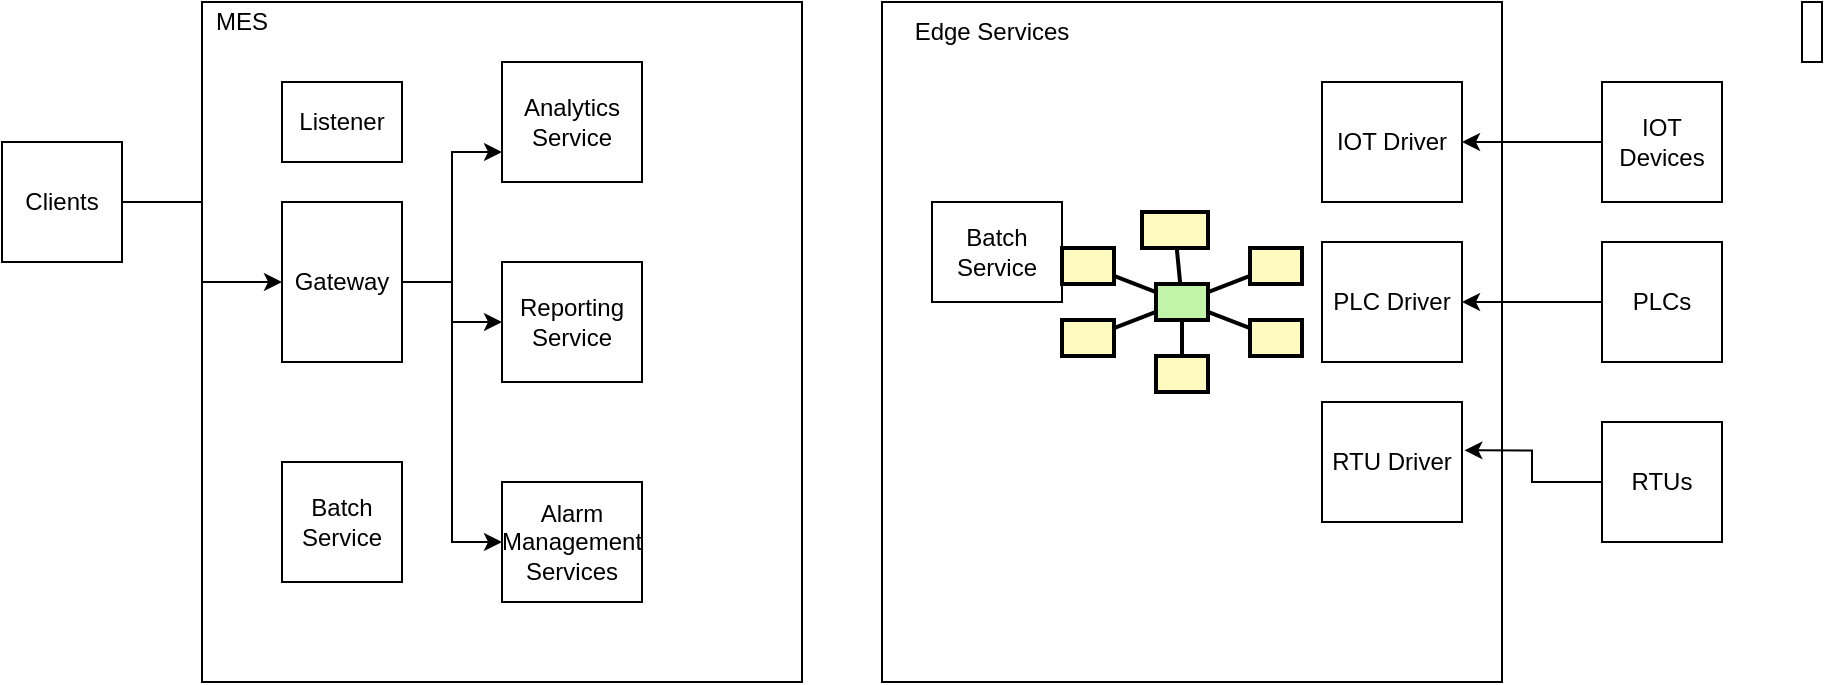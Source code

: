 <mxfile version="14.9.2" type="device"><diagram id="tQWz5VlLPyuOTcMH7sjH" name="Page-1"><mxGraphModel dx="1662" dy="794" grid="1" gridSize="10" guides="1" tooltips="1" connect="1" arrows="1" fold="1" page="1" pageScale="1" pageWidth="1100" pageHeight="850" math="0" shadow="0"><root><mxCell id="0"/><mxCell id="1" parent="0"/><mxCell id="XmRTtqJpGCJioV3pQyhC-1" value="" style="rounded=0;whiteSpace=wrap;html=1;" parent="1" vertex="1"><mxGeometry x="140" y="90" width="300" height="340" as="geometry"/></mxCell><mxCell id="XmRTtqJpGCJioV3pQyhC-19" style="edgeStyle=orthogonalEdgeStyle;rounded=0;orthogonalLoop=1;jettySize=auto;html=1;entryX=0;entryY=0.75;entryDx=0;entryDy=0;" parent="1" source="XmRTtqJpGCJioV3pQyhC-2" target="XmRTtqJpGCJioV3pQyhC-6" edge="1"><mxGeometry relative="1" as="geometry"/></mxCell><mxCell id="XmRTtqJpGCJioV3pQyhC-20" style="edgeStyle=orthogonalEdgeStyle;rounded=0;orthogonalLoop=1;jettySize=auto;html=1;entryX=0;entryY=0.5;entryDx=0;entryDy=0;" parent="1" source="XmRTtqJpGCJioV3pQyhC-2" target="XmRTtqJpGCJioV3pQyhC-7" edge="1"><mxGeometry relative="1" as="geometry"/></mxCell><mxCell id="XmRTtqJpGCJioV3pQyhC-21" style="edgeStyle=orthogonalEdgeStyle;rounded=0;orthogonalLoop=1;jettySize=auto;html=1;entryX=0;entryY=0.5;entryDx=0;entryDy=0;" parent="1" source="XmRTtqJpGCJioV3pQyhC-2" target="XmRTtqJpGCJioV3pQyhC-8" edge="1"><mxGeometry relative="1" as="geometry"/></mxCell><mxCell id="XmRTtqJpGCJioV3pQyhC-2" value="Gateway" style="rounded=0;whiteSpace=wrap;html=1;" parent="1" vertex="1"><mxGeometry x="180" y="190" width="60" height="80" as="geometry"/></mxCell><mxCell id="XmRTtqJpGCJioV3pQyhC-3" value="" style="rounded=0;whiteSpace=wrap;html=1;" parent="1" vertex="1"><mxGeometry x="480" y="90" width="310" height="340" as="geometry"/></mxCell><mxCell id="XmRTtqJpGCJioV3pQyhC-18" style="edgeStyle=orthogonalEdgeStyle;rounded=0;orthogonalLoop=1;jettySize=auto;html=1;" parent="1" source="XmRTtqJpGCJioV3pQyhC-5" target="XmRTtqJpGCJioV3pQyhC-2" edge="1"><mxGeometry relative="1" as="geometry"/></mxCell><mxCell id="XmRTtqJpGCJioV3pQyhC-5" value="Clients" style="rounded=0;whiteSpace=wrap;html=1;" parent="1" vertex="1"><mxGeometry x="40" y="160" width="60" height="60" as="geometry"/></mxCell><mxCell id="XmRTtqJpGCJioV3pQyhC-6" value="Analytics Service" style="rounded=0;whiteSpace=wrap;html=1;" parent="1" vertex="1"><mxGeometry x="290" y="120" width="70" height="60" as="geometry"/></mxCell><mxCell id="XmRTtqJpGCJioV3pQyhC-7" value="Reporting Service" style="rounded=0;whiteSpace=wrap;html=1;" parent="1" vertex="1"><mxGeometry x="290" y="220" width="70" height="60" as="geometry"/></mxCell><mxCell id="XmRTtqJpGCJioV3pQyhC-8" value="Alarm Management Services" style="rounded=0;whiteSpace=wrap;html=1;" parent="1" vertex="1"><mxGeometry x="290" y="330" width="70" height="60" as="geometry"/></mxCell><mxCell id="XmRTtqJpGCJioV3pQyhC-9" value="MES" style="text;html=1;strokeColor=none;fillColor=none;align=center;verticalAlign=middle;whiteSpace=wrap;rounded=0;" parent="1" vertex="1"><mxGeometry x="140" y="90" width="40" height="20" as="geometry"/></mxCell><mxCell id="XmRTtqJpGCJioV3pQyhC-13" style="edgeStyle=orthogonalEdgeStyle;rounded=0;orthogonalLoop=1;jettySize=auto;html=1;entryX=1;entryY=0.5;entryDx=0;entryDy=0;" parent="1" source="XmRTtqJpGCJioV3pQyhC-10" target="XmRTtqJpGCJioV3pQyhC-16" edge="1"><mxGeometry relative="1" as="geometry"><mxPoint x="790" y="155" as="targetPoint"/></mxGeometry></mxCell><mxCell id="XmRTtqJpGCJioV3pQyhC-10" value="IOT Devices" style="rounded=0;whiteSpace=wrap;html=1;" parent="1" vertex="1"><mxGeometry x="840" y="130" width="60" height="60" as="geometry"/></mxCell><mxCell id="XmRTtqJpGCJioV3pQyhC-14" style="edgeStyle=orthogonalEdgeStyle;rounded=0;orthogonalLoop=1;jettySize=auto;html=1;entryX=1;entryY=0.5;entryDx=0;entryDy=0;" parent="1" source="XmRTtqJpGCJioV3pQyhC-11" target="XmRTtqJpGCJioV3pQyhC-17" edge="1"><mxGeometry relative="1" as="geometry"><mxPoint x="790" y="240" as="targetPoint"/></mxGeometry></mxCell><mxCell id="XmRTtqJpGCJioV3pQyhC-11" value="PLCs" style="rounded=0;whiteSpace=wrap;html=1;" parent="1" vertex="1"><mxGeometry x="840" y="210" width="60" height="60" as="geometry"/></mxCell><mxCell id="XmRTtqJpGCJioV3pQyhC-15" style="edgeStyle=orthogonalEdgeStyle;rounded=0;orthogonalLoop=1;jettySize=auto;html=1;entryX=1.017;entryY=0.403;entryDx=0;entryDy=0;entryPerimeter=0;" parent="1" source="XmRTtqJpGCJioV3pQyhC-12" target="sfanWeRhfO0Dfp3W6Rzj-1" edge="1"><mxGeometry relative="1" as="geometry"><mxPoint x="790" y="312.08" as="targetPoint"/></mxGeometry></mxCell><mxCell id="XmRTtqJpGCJioV3pQyhC-12" value="RTUs" style="rounded=0;whiteSpace=wrap;html=1;" parent="1" vertex="1"><mxGeometry x="840" y="300" width="60" height="60" as="geometry"/></mxCell><mxCell id="XmRTtqJpGCJioV3pQyhC-16" value="IOT Driver" style="rounded=0;whiteSpace=wrap;html=1;" parent="1" vertex="1"><mxGeometry x="700" y="130" width="70" height="60" as="geometry"/></mxCell><mxCell id="XmRTtqJpGCJioV3pQyhC-17" value="PLC Driver" style="rounded=0;whiteSpace=wrap;html=1;" parent="1" vertex="1"><mxGeometry x="700" y="210" width="70" height="60" as="geometry"/></mxCell><mxCell id="XmRTtqJpGCJioV3pQyhC-22" value="Batch&lt;br&gt;Service" style="rounded=0;whiteSpace=wrap;html=1;" parent="1" vertex="1"><mxGeometry x="180" y="320" width="60" height="60" as="geometry"/></mxCell><mxCell id="XmRTtqJpGCJioV3pQyhC-23" value="Batch&lt;br&gt;Service" style="rounded=0;whiteSpace=wrap;html=1;" parent="1" vertex="1"><mxGeometry x="505" y="190" width="65" height="50" as="geometry"/></mxCell><mxCell id="XmRTtqJpGCJioV3pQyhC-24" value="Listener" style="rounded=0;whiteSpace=wrap;html=1;" parent="1" vertex="1"><mxGeometry x="180" y="130" width="60" height="40" as="geometry"/></mxCell><mxCell id="XmRTtqJpGCJioV3pQyhC-25" value="" style="rounded=0;whiteSpace=wrap;html=1;" parent="1" vertex="1"><mxGeometry x="940" y="90" width="10" height="30" as="geometry"/></mxCell><mxCell id="sfanWeRhfO0Dfp3W6Rzj-1" value="RTU Driver" style="rounded=0;whiteSpace=wrap;html=1;" parent="1" vertex="1"><mxGeometry x="700" y="290" width="70" height="60" as="geometry"/></mxCell><mxCell id="sfanWeRhfO0Dfp3W6Rzj-2" value="Edge Services" style="text;html=1;strokeColor=none;fillColor=none;align=center;verticalAlign=middle;whiteSpace=wrap;rounded=0;" parent="1" vertex="1"><mxGeometry x="490" y="95" width="90" height="20" as="geometry"/></mxCell><mxCell id="sfanWeRhfO0Dfp3W6Rzj-3" value="" style="strokeWidth=2;dashed=0;align=center;fontSize=8;shape=rect;fillColor=#fffbc0;strokeColor=#000000;" parent="1" vertex="1"><mxGeometry x="610" y="195" width="33" height="18" as="geometry"/></mxCell><mxCell id="sfanWeRhfO0Dfp3W6Rzj-4" value="" style="strokeWidth=2;dashed=0;align=center;fontSize=8;shape=rect;fillColor=#fffbc0;strokeColor=#000000;" parent="1" vertex="1"><mxGeometry x="570" y="213" width="26" height="18" as="geometry"/></mxCell><mxCell id="sfanWeRhfO0Dfp3W6Rzj-5" value="" style="strokeWidth=2;dashed=0;align=center;fontSize=8;shape=rect;fillColor=#fffbc0;strokeColor=#000000;" parent="1" vertex="1"><mxGeometry x="664" y="213" width="26" height="18" as="geometry"/></mxCell><mxCell id="sfanWeRhfO0Dfp3W6Rzj-6" value="" style="strokeWidth=2;dashed=0;align=center;fontSize=8;shape=rect;fillColor=#fffbc0;strokeColor=#000000;" parent="1" vertex="1"><mxGeometry x="570" y="249" width="26" height="18" as="geometry"/></mxCell><mxCell id="sfanWeRhfO0Dfp3W6Rzj-7" value="" style="strokeWidth=2;dashed=0;align=center;fontSize=8;shape=rect;fillColor=#fffbc0;strokeColor=#000000;" parent="1" vertex="1"><mxGeometry x="664" y="249" width="26" height="18" as="geometry"/></mxCell><mxCell id="sfanWeRhfO0Dfp3W6Rzj-8" value="" style="strokeWidth=2;dashed=0;align=center;fontSize=8;shape=rect;fillColor=#fffbc0;strokeColor=#000000;" parent="1" vertex="1"><mxGeometry x="617" y="267" width="26" height="18" as="geometry"/></mxCell><mxCell id="sfanWeRhfO0Dfp3W6Rzj-9" value="" style="strokeWidth=2;dashed=0;align=center;fontSize=8;shape=rect;fillColor=#c0f5a9;strokeColor=#000000;" parent="1" vertex="1"><mxGeometry x="617" y="231" width="26" height="18" as="geometry"/></mxCell><mxCell id="sfanWeRhfO0Dfp3W6Rzj-10" value="" style="edgeStyle=none;endArrow=none;dashed=0;html=1;strokeWidth=2;" parent="1" source="sfanWeRhfO0Dfp3W6Rzj-9" target="sfanWeRhfO0Dfp3W6Rzj-3" edge="1"><mxGeometry relative="1" as="geometry"/></mxCell><mxCell id="sfanWeRhfO0Dfp3W6Rzj-11" value="" style="edgeStyle=none;endArrow=none;dashed=0;html=1;strokeWidth=2;" parent="1" source="sfanWeRhfO0Dfp3W6Rzj-9" target="sfanWeRhfO0Dfp3W6Rzj-4" edge="1"><mxGeometry relative="1" as="geometry"/></mxCell><mxCell id="sfanWeRhfO0Dfp3W6Rzj-12" value="" style="edgeStyle=none;endArrow=none;dashed=0;html=1;strokeWidth=2;" parent="1" source="sfanWeRhfO0Dfp3W6Rzj-9" target="sfanWeRhfO0Dfp3W6Rzj-5" edge="1"><mxGeometry relative="1" as="geometry"/></mxCell><mxCell id="sfanWeRhfO0Dfp3W6Rzj-13" value="" style="edgeStyle=none;endArrow=none;dashed=0;html=1;strokeWidth=2;" parent="1" source="sfanWeRhfO0Dfp3W6Rzj-9" target="sfanWeRhfO0Dfp3W6Rzj-6" edge="1"><mxGeometry relative="1" as="geometry"/></mxCell><mxCell id="sfanWeRhfO0Dfp3W6Rzj-14" value="" style="edgeStyle=none;endArrow=none;dashed=0;html=1;strokeWidth=2;" parent="1" source="sfanWeRhfO0Dfp3W6Rzj-9" target="sfanWeRhfO0Dfp3W6Rzj-7" edge="1"><mxGeometry relative="1" as="geometry"/></mxCell><mxCell id="sfanWeRhfO0Dfp3W6Rzj-15" value="" style="edgeStyle=none;endArrow=none;dashed=0;html=1;strokeWidth=2;" parent="1" source="sfanWeRhfO0Dfp3W6Rzj-9" target="sfanWeRhfO0Dfp3W6Rzj-8" edge="1"><mxGeometry relative="1" as="geometry"/></mxCell></root></mxGraphModel></diagram></mxfile>